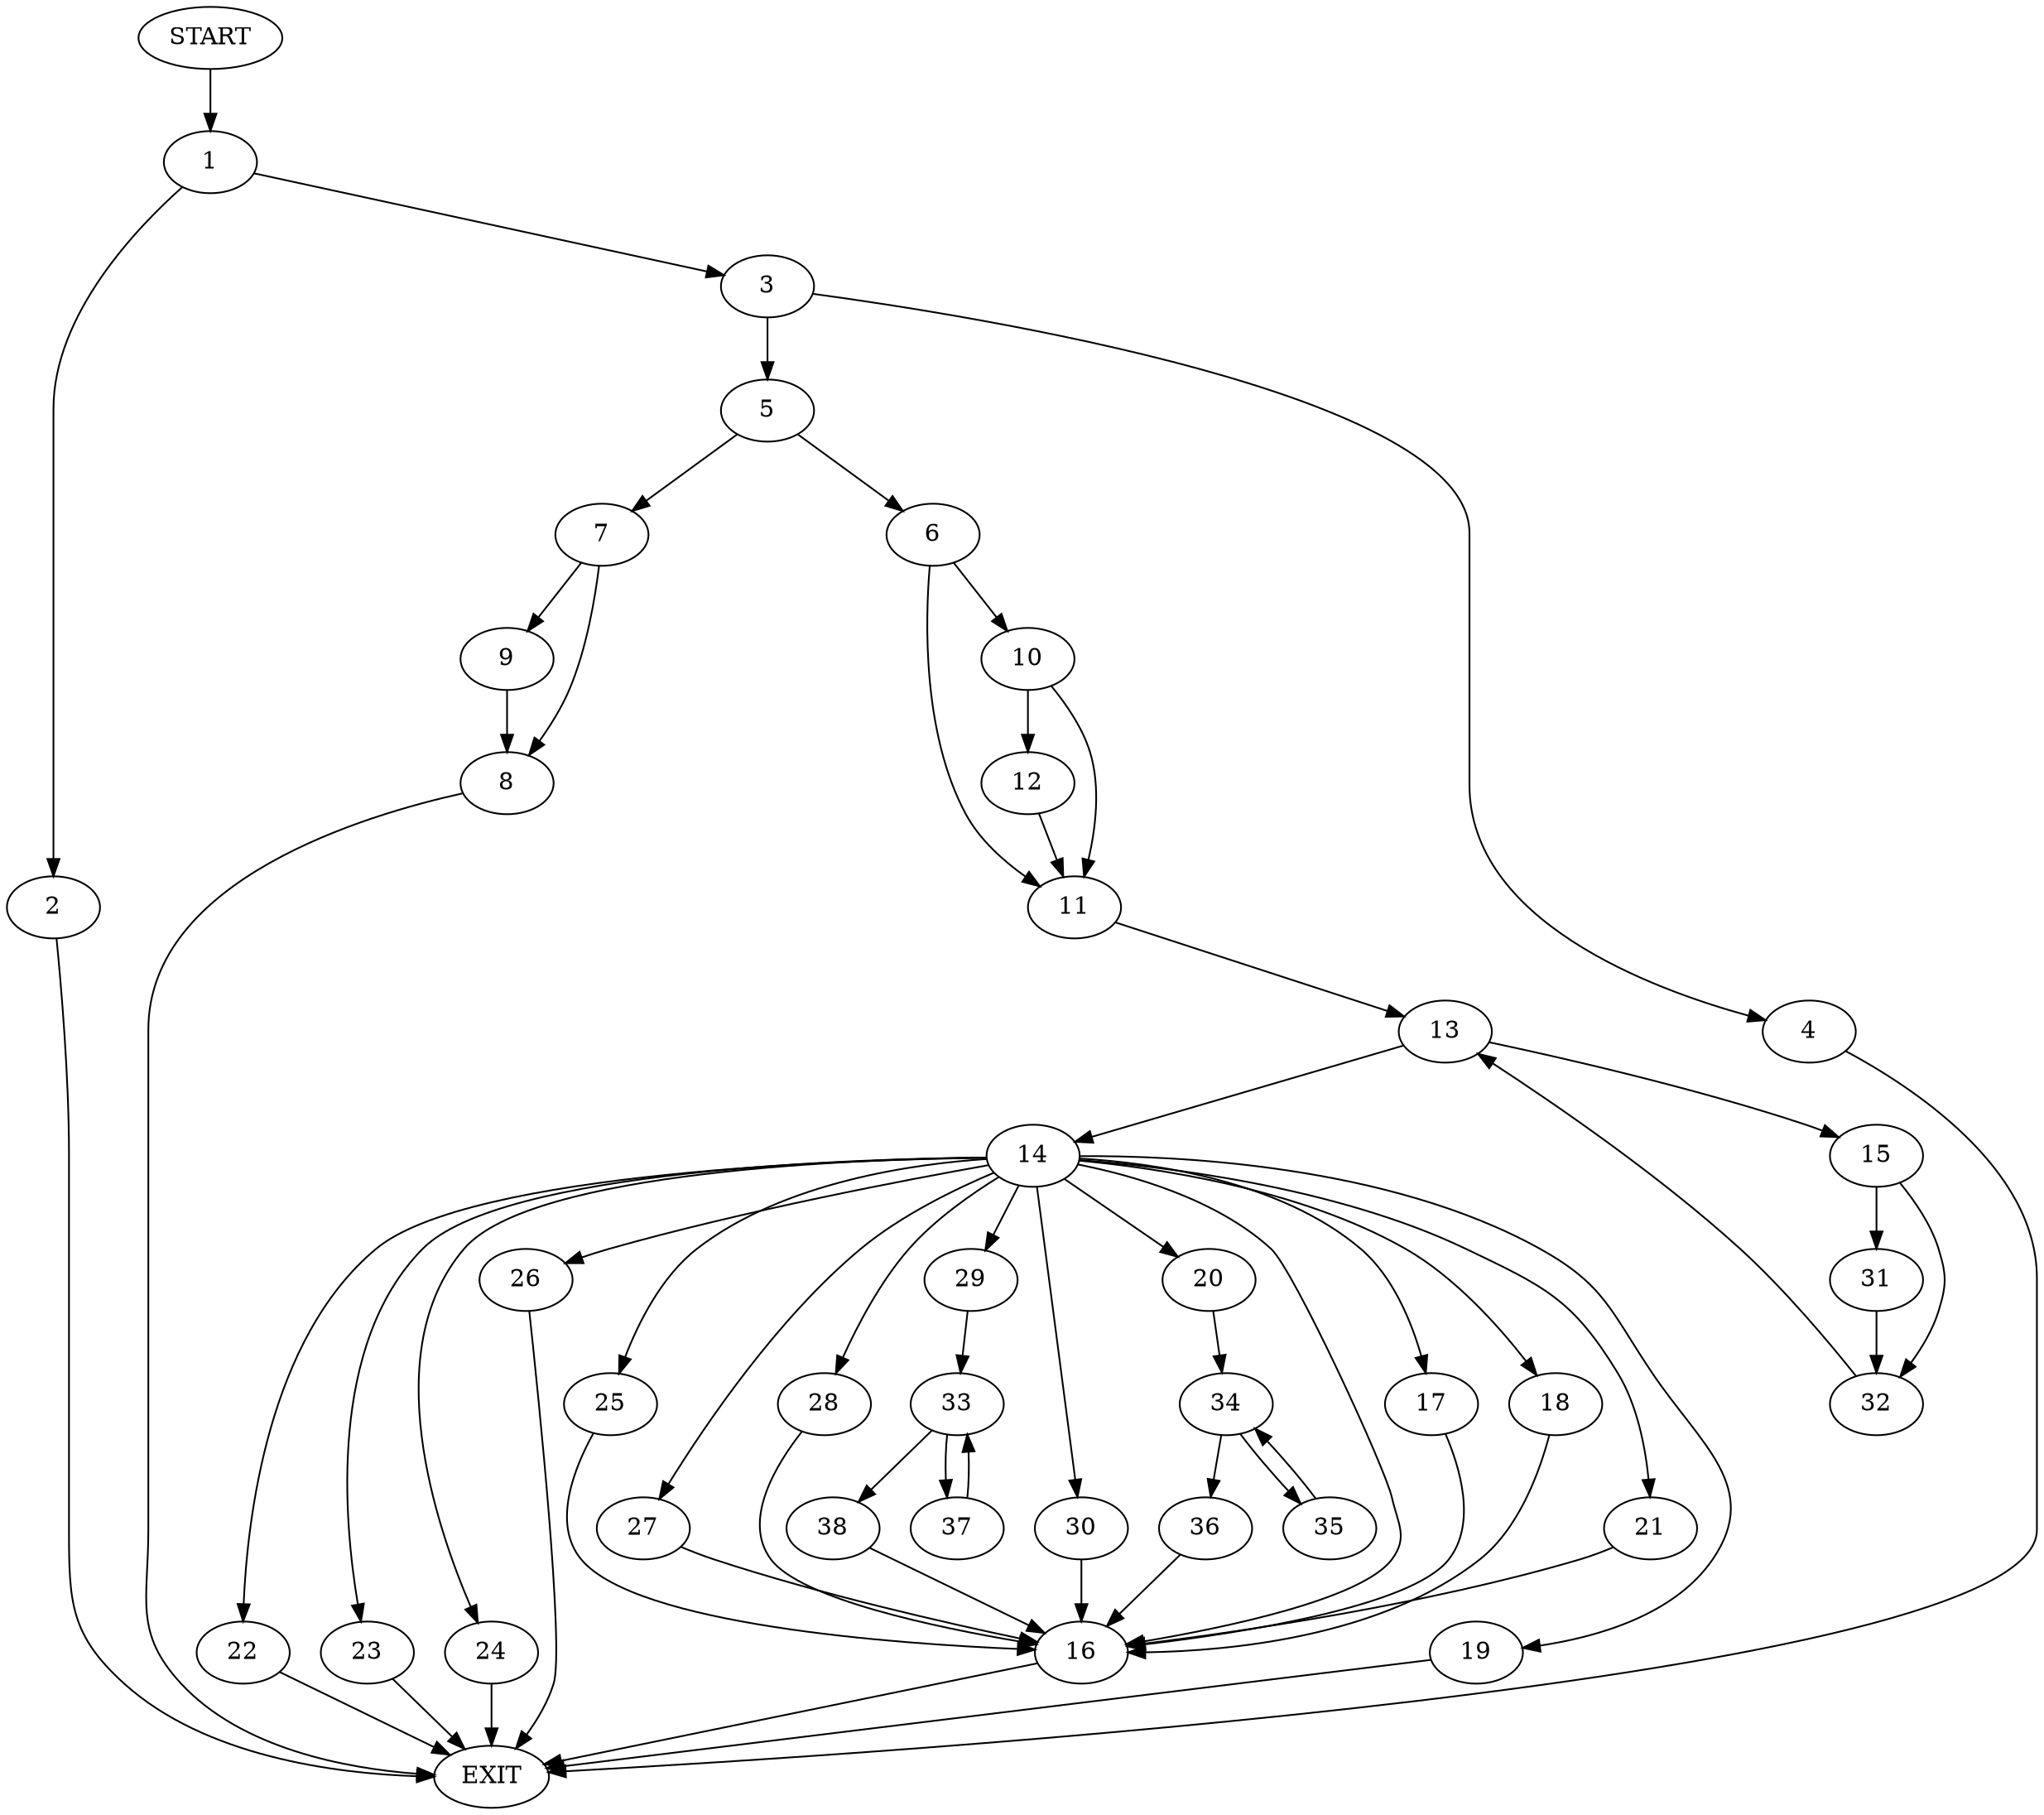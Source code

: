 digraph {
0 [label="START"]
39 [label="EXIT"]
0 -> 1
1 -> 2
1 -> 3
2 -> 39
3 -> 4
3 -> 5
4 -> 39
5 -> 6
5 -> 7
7 -> 8
7 -> 9
6 -> 10
6 -> 11
9 -> 8
8 -> 39
10 -> 12
10 -> 11
11 -> 13
12 -> 11
13 -> 14
13 -> 15
14 -> 16
14 -> 17
14 -> 18
14 -> 19
14 -> 20
14 -> 21
14 -> 22
14 -> 23
14 -> 24
14 -> 25
14 -> 26
14 -> 27
14 -> 28
14 -> 29
14 -> 30
15 -> 31
15 -> 32
32 -> 13
31 -> 32
30 -> 16
29 -> 33
17 -> 16
26 -> 39
21 -> 16
19 -> 39
28 -> 16
27 -> 16
20 -> 34
25 -> 16
23 -> 39
16 -> 39
18 -> 16
22 -> 39
24 -> 39
34 -> 35
34 -> 36
36 -> 16
35 -> 34
33 -> 37
33 -> 38
37 -> 33
38 -> 16
}
